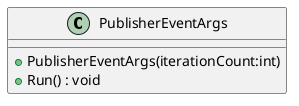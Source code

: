 @startuml
class PublisherEventArgs {
    + PublisherEventArgs(iterationCount:int)
    + Run() : void
}
@enduml
